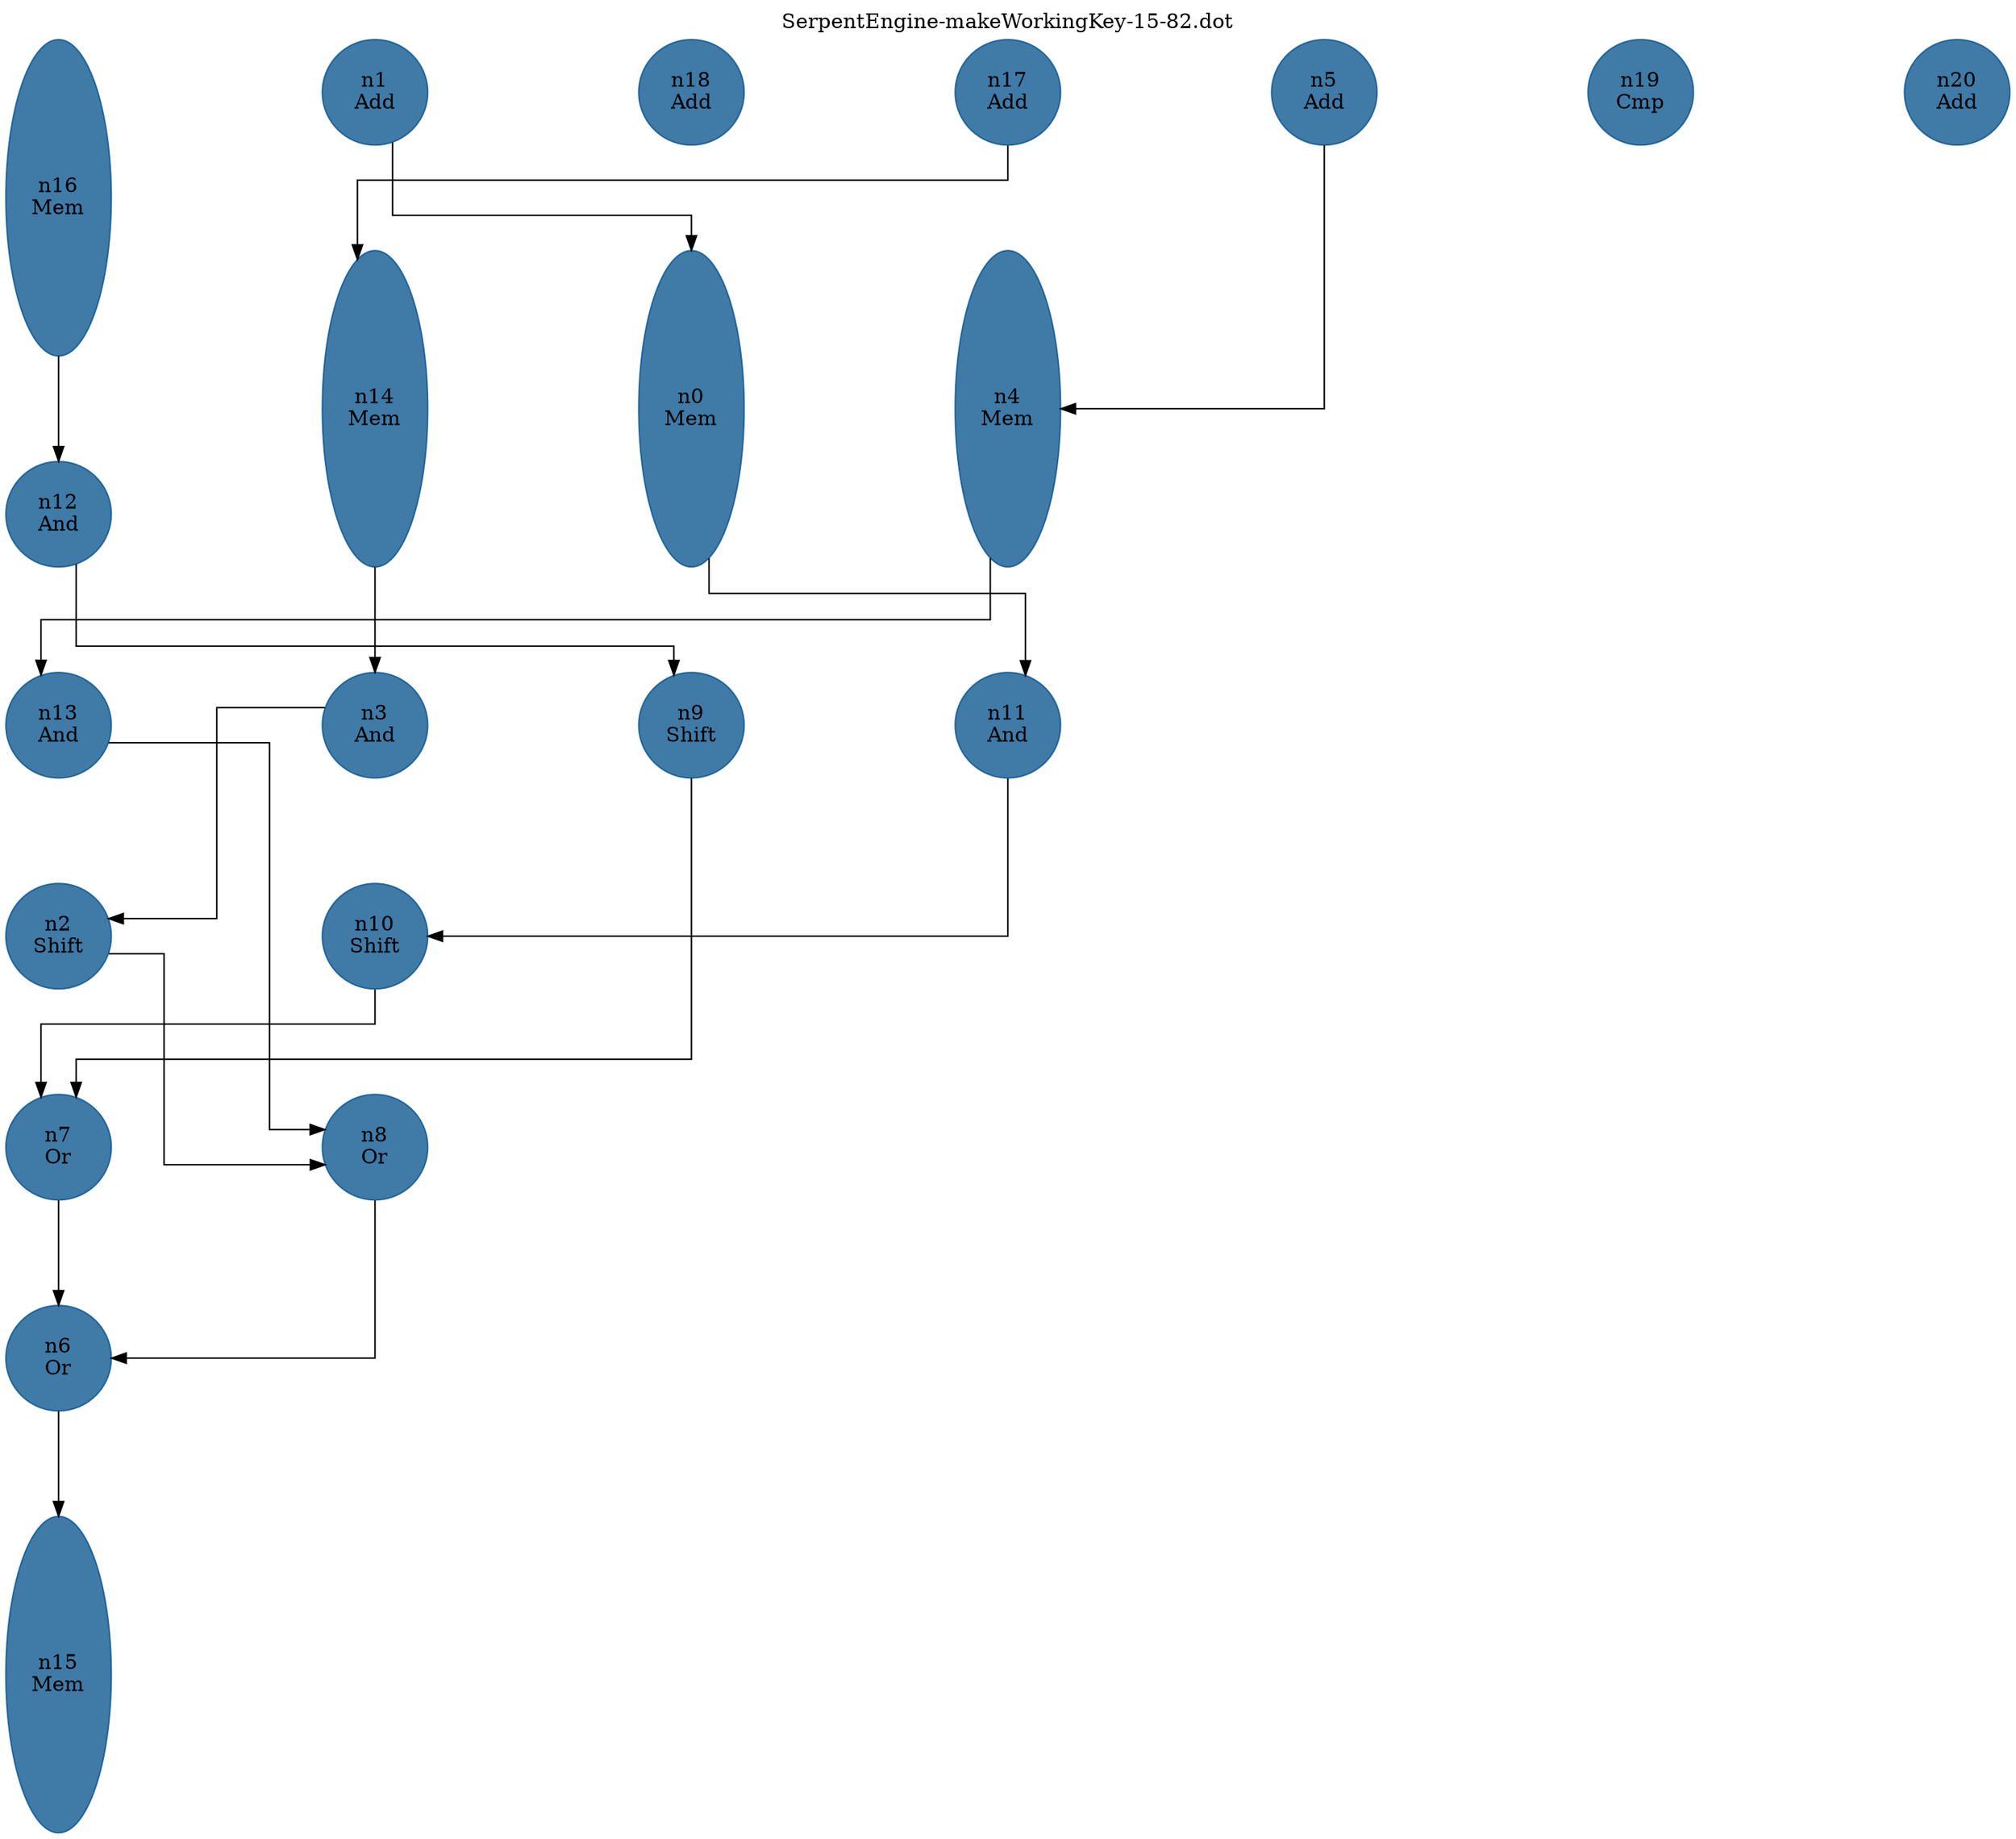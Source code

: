 //do not use DOT to generate pdf use NEATO or FDP
digraph{
layout="neato";
splines="ortho";
label="SerpentEngine-makeWorkingKey-15-82.dot"
labelloc  =  t
n16[label="n16\nMem"shape="ellipse", style="filled", color="#004E8ABF", pos="0,17!", height="3", width="1"];
n16 -> n12;
n1[label="n1\nAdd"shape="ellipse", style="filled", color="#004E8ABF", pos="3,18!", height="1", width="1"];
n1 -> n0;
n18[label="n18\nAdd"shape="ellipse", style="filled", color="#004E8ABF", pos="6,18!", height="1", width="1"];
n17[label="n17\nAdd"shape="ellipse", style="filled", color="#004E8ABF", pos="9,18!", height="1", width="1"];
n17 -> n14;
n5[label="n5\nAdd"shape="ellipse", style="filled", color="#004E8ABF", pos="12,18!", height="1", width="1"];
n5 -> n4;
n19[label="n19\nCmp"shape="ellipse", style="filled", color="#004E8ABF", pos="15,18!", height="1", width="1"];
n20[label="n20\nAdd"shape="ellipse", style="filled", color="#004E8ABF", pos="18,18!", height="1", width="1"];
n14[label="n14\nMem"shape="ellipse", style="filled", color="#004E8ABF", pos="3,15!", height="3", width="1"];
n14 -> n3;
n0[label="n0\nMem"shape="ellipse", style="filled", color="#004E8ABF", pos="6,15!", height="3", width="1"];
n0 -> n11;
n4[label="n4\nMem"shape="ellipse", style="filled", color="#004E8ABF", pos="9,15!", height="3", width="1"];
n4 -> n13;
n12[label="n12\nAnd"shape="ellipse", style="filled", color="#004E8ABF", pos="0,14!", height="1", width="1"];
n12 -> n9;
n13[label="n13\nAnd"shape="ellipse", style="filled", color="#004E8ABF", pos="0,12!", height="1", width="1"];
n13 -> n8;
n3[label="n3\nAnd"shape="ellipse", style="filled", color="#004E8ABF", pos="3,12!", height="1", width="1"];
n3 -> n2;
n9[label="n9\nShift"shape="ellipse", style="filled", color="#004E8ABF", pos="6,12!", height="1", width="1"];
n9 -> n7;
n11[label="n11\nAnd"shape="ellipse", style="filled", color="#004E8ABF", pos="9,12!", height="1", width="1"];
n11 -> n10;
n2[label="n2\nShift"shape="ellipse", style="filled", color="#004E8ABF", pos="0,10!", height="1", width="1"];
n2 -> n8;
n10[label="n10\nShift"shape="ellipse", style="filled", color="#004E8ABF", pos="3,10!", height="1", width="1"];
n10 -> n7;
n7[label="n7\nOr"shape="ellipse", style="filled", color="#004E8ABF", pos="0,8!", height="1", width="1"];
n7 -> n6;
n8[label="n8\nOr"shape="ellipse", style="filled", color="#004E8ABF", pos="3,8!", height="1", width="1"];
n8 -> n6;
n6[label="n6\nOr"shape="ellipse", style="filled", color="#004E8ABF", pos="0,6!", height="1", width="1"];
n6 -> n15;
n15[label="n15\nMem"shape="ellipse", style="filled", color="#004E8ABF", pos="0,3!", height="3", width="1"];
}